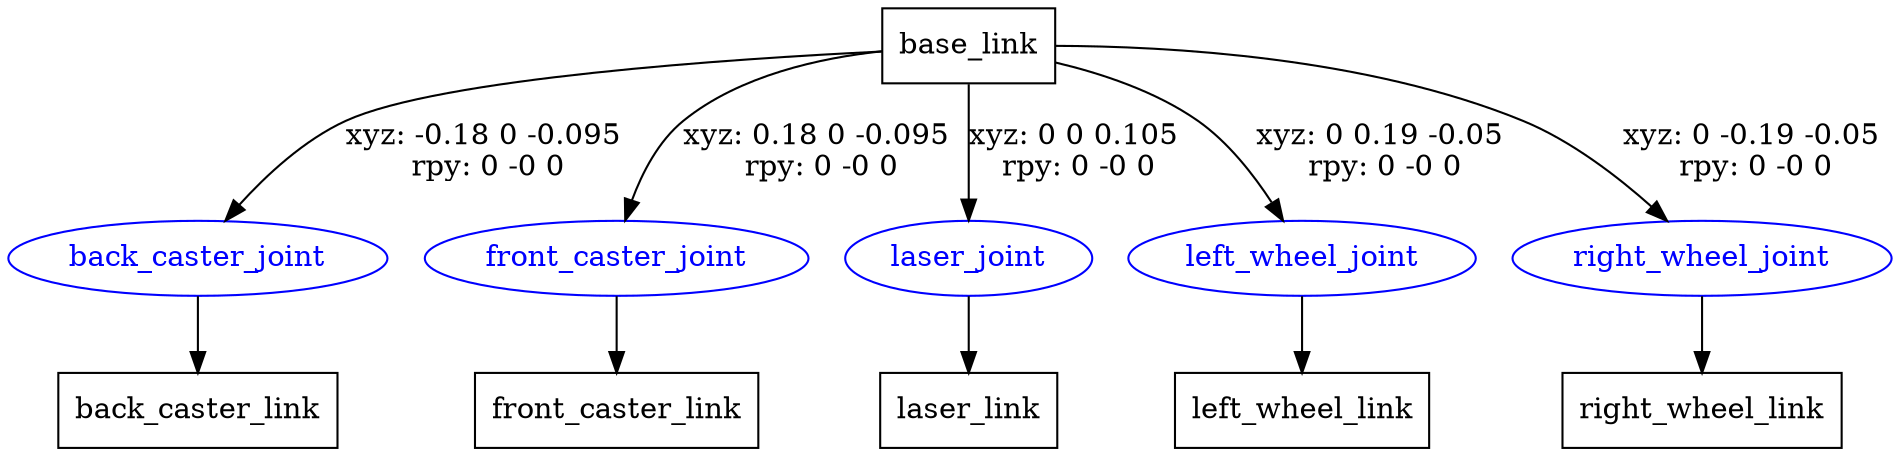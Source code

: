 digraph G {
node [shape=box];
"base_link" [label="base_link"];
"back_caster_link" [label="back_caster_link"];
"front_caster_link" [label="front_caster_link"];
"laser_link" [label="laser_link"];
"left_wheel_link" [label="left_wheel_link"];
"right_wheel_link" [label="right_wheel_link"];
node [shape=ellipse, color=blue, fontcolor=blue];
"base_link" -> "back_caster_joint" [label="xyz: -0.18 0 -0.095 \nrpy: 0 -0 0"]
"back_caster_joint" -> "back_caster_link"
"base_link" -> "front_caster_joint" [label="xyz: 0.18 0 -0.095 \nrpy: 0 -0 0"]
"front_caster_joint" -> "front_caster_link"
"base_link" -> "laser_joint" [label="xyz: 0 0 0.105 \nrpy: 0 -0 0"]
"laser_joint" -> "laser_link"
"base_link" -> "left_wheel_joint" [label="xyz: 0 0.19 -0.05 \nrpy: 0 -0 0"]
"left_wheel_joint" -> "left_wheel_link"
"base_link" -> "right_wheel_joint" [label="xyz: 0 -0.19 -0.05 \nrpy: 0 -0 0"]
"right_wheel_joint" -> "right_wheel_link"
}
